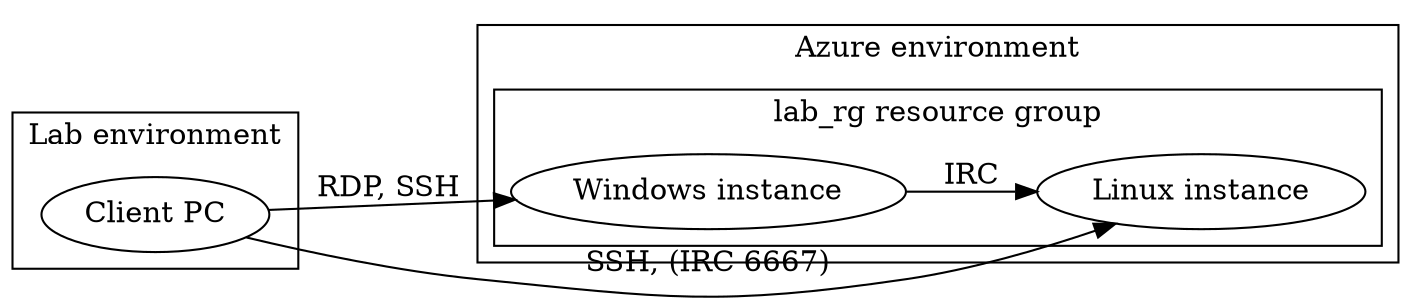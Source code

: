 digraph G {

    rankdir=LR;

    subgraph cluster_lab {
	label="Lab environment";
	client [ label="Client PC" ];
    }
    
    subgraph cluster_azure {
	label="Azure environment";
	subgraph cluster_rg {
	    label="lab_rg resource group";
	    
	    linux [ label="Linux instance" ];
	    windows [ label="Windows instance" ];
	}
    }

    client -> linux [label="SSH, (IRC 6667)"];
    client -> windows [label="RDP, SSH"];

    windows-> linux [label="IRC"] ;
    
}
